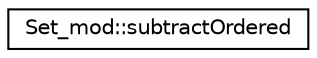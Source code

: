 digraph "Graphical Class Hierarchy"
{
 // LATEX_PDF_SIZE
  edge [fontname="Helvetica",fontsize="10",labelfontname="Helvetica",labelfontsize="10"];
  node [fontname="Helvetica",fontsize="10",shape=record];
  rankdir="LR";
  Node0 [label="Set_mod::subtractOrdered",height=0.2,width=0.4,color="black", fillcolor="white", style="filled",URL="$interfaceSet__mod_1_1subtractOrdered.html",tooltip="Generate and return an array of elements of OrderedSetA that are not in OrderedSetB."];
}
